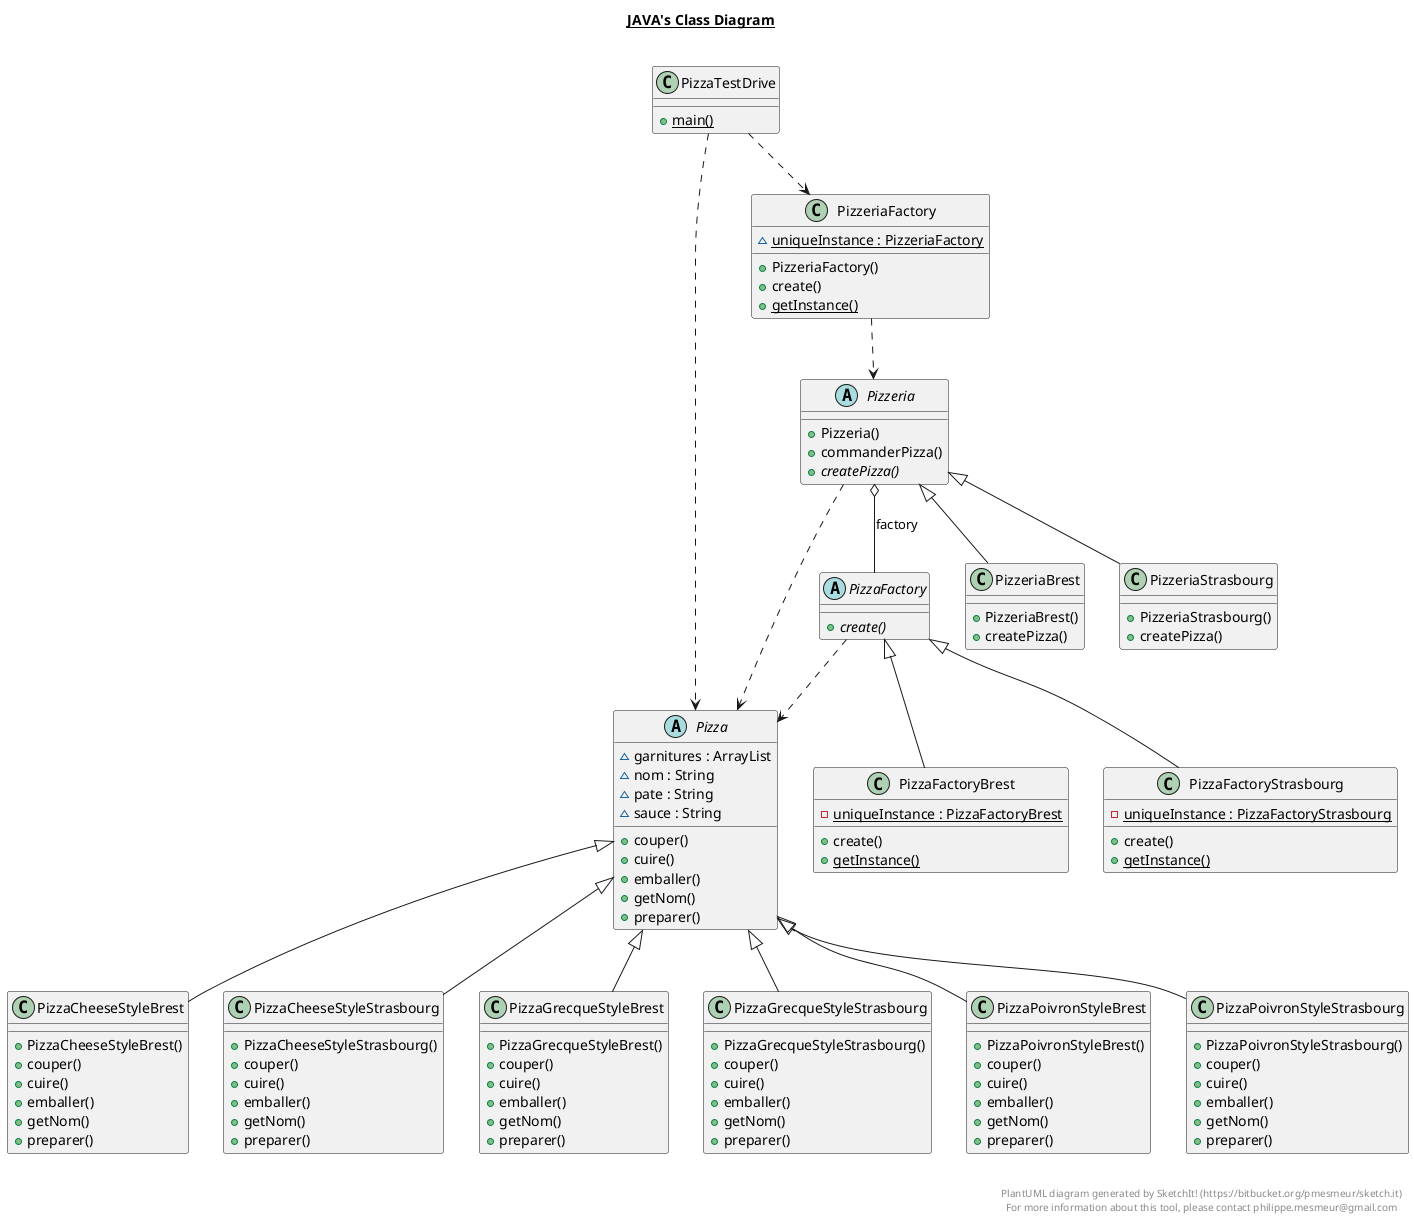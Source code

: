 @startuml

title __JAVA's Class Diagram__\n


    abstract class Pizza {
        ~ garnitures : ArrayList
        ~ nom : String
        ~ pate : String
        ~ sauce : String
        + couper()
        + cuire()
        + emballer()
        + getNom()
        + preparer()
    }



    class PizzaCheeseStyleBrest {
        + PizzaCheeseStyleBrest()
        + couper()
        + cuire()
        + emballer()
        + getNom()
        + preparer()
    }




    class PizzaCheeseStyleStrasbourg {
        + PizzaCheeseStyleStrasbourg()
        + couper()
        + cuire()
        + emballer()
        + getNom()
        + preparer()
    }




    abstract class PizzaFactory {
        {abstract} + create()
    }




    class PizzaFactoryBrest {
        {static} - uniqueInstance : PizzaFactoryBrest
        + create()
        {static} + getInstance()
    }




    class PizzaFactoryStrasbourg {
        {static} - uniqueInstance : PizzaFactoryStrasbourg
        + create()
        {static} + getInstance()
    }




    class PizzaGrecqueStyleBrest {
        + PizzaGrecqueStyleBrest()
        + couper()
        + cuire()
        + emballer()
        + getNom()
        + preparer()
    }




    class PizzaGrecqueStyleStrasbourg {
        + PizzaGrecqueStyleStrasbourg()
        + couper()
        + cuire()
        + emballer()
        + getNom()
        + preparer()
    }




    class PizzaPoivronStyleBrest {
        + PizzaPoivronStyleBrest()
        + couper()
        + cuire()
        + emballer()
        + getNom()
        + preparer()
    }




    class PizzaPoivronStyleStrasbourg {
        + PizzaPoivronStyleStrasbourg()
        + couper()
        + cuire()
        + emballer()
        + getNom()
        + preparer()
    }




    class PizzaTestDrive {
        {static} + main()
    }




    abstract class Pizzeria {
        + Pizzeria()
        + commanderPizza()
        {abstract} + createPizza()
    }




    class PizzeriaBrest {
        + PizzeriaBrest()
        + createPizza()
    }




    class PizzeriaFactory {
        {static} ~ uniqueInstance : PizzeriaFactory
        + PizzeriaFactory()
        + create()
        {static} + getInstance()
    }




    class PizzeriaStrasbourg {
        + PizzeriaStrasbourg()
        + createPizza()
    }



  PizzaCheeseStyleBrest -up-|> Pizza
  PizzaCheeseStyleStrasbourg -up-|> Pizza
  PizzaFactoryBrest -up-|> PizzaFactory
  PizzaFactoryStrasbourg -up-|> PizzaFactory
  PizzaGrecqueStyleBrest -up-|> Pizza
  PizzaGrecqueStyleStrasbourg -up-|> Pizza
  PizzaPoivronStyleBrest -up-|> Pizza
  PizzaPoivronStyleStrasbourg -up-|> Pizza
  Pizzeria o-- PizzaFactory : factory
  PizzeriaBrest -up-|> Pizzeria
  PizzeriaStrasbourg -up-|> Pizzeria
  Pizzeria ..> Pizza
  PizzaFactory ..> Pizza
  PizzeriaFactory ..> Pizzeria
  PizzaTestDrive ..> PizzeriaFactory
  PizzaTestDrive ..> Pizza


right footer


PlantUML diagram generated by SketchIt! (https://bitbucket.org/pmesmeur/sketch.it)
For more information about this tool, please contact philippe.mesmeur@gmail.com
endfooter

@enduml